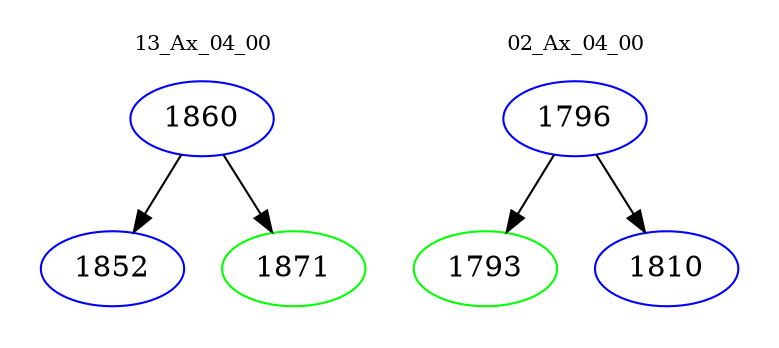 digraph{
subgraph cluster_0 {
color = white
label = "13_Ax_04_00";
fontsize=10;
T0_1860 [label="1860", color="blue"]
T0_1860 -> T0_1852 [color="black"]
T0_1852 [label="1852", color="blue"]
T0_1860 -> T0_1871 [color="black"]
T0_1871 [label="1871", color="green"]
}
subgraph cluster_1 {
color = white
label = "02_Ax_04_00";
fontsize=10;
T1_1796 [label="1796", color="blue"]
T1_1796 -> T1_1793 [color="black"]
T1_1793 [label="1793", color="green"]
T1_1796 -> T1_1810 [color="black"]
T1_1810 [label="1810", color="blue"]
}
}
